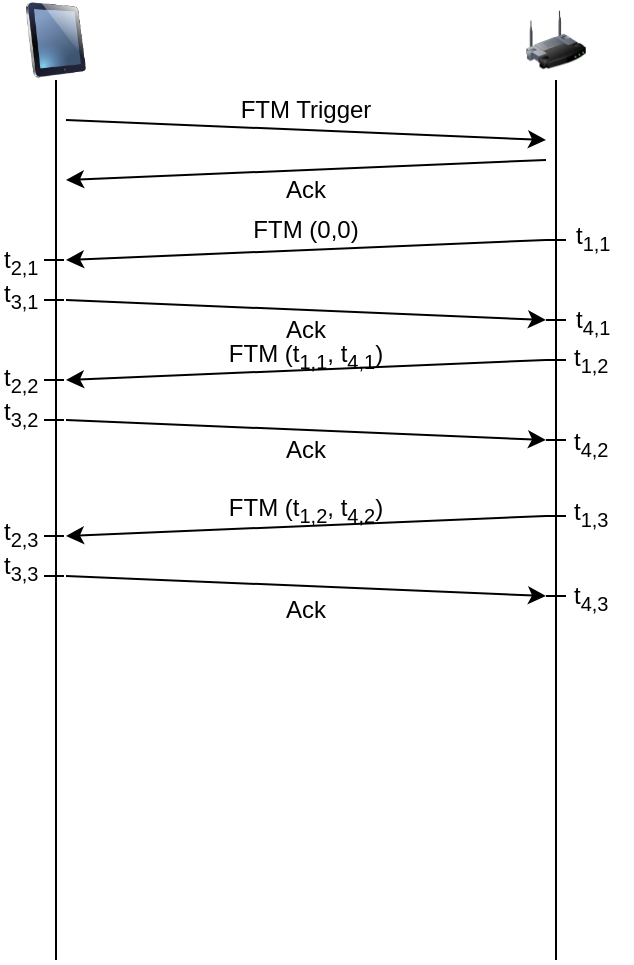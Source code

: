 <mxfile version="20.8.23" type="github">
  <diagram name="Seite-1" id="9ViWIDT8gAgbKJ_sBpU3">
    <mxGraphModel dx="574" dy="329" grid="1" gridSize="10" guides="1" tooltips="1" connect="1" arrows="1" fold="1" page="1" pageScale="1" pageWidth="500" pageHeight="120" math="0" shadow="0">
      <root>
        <mxCell id="0" />
        <mxCell id="1" parent="0" />
        <mxCell id="pHyKpYrZ_51T67C-TIFT-4" style="edgeStyle=orthogonalEdgeStyle;rounded=0;orthogonalLoop=1;jettySize=auto;html=1;endArrow=none;endFill=0;" edge="1" parent="1" source="pHyKpYrZ_51T67C-TIFT-2">
          <mxGeometry relative="1" as="geometry">
            <mxPoint x="95" y="500" as="targetPoint" />
          </mxGeometry>
        </mxCell>
        <mxCell id="pHyKpYrZ_51T67C-TIFT-2" value="" style="image;html=1;image=img/lib/clip_art/computers/iPad_128x128.png" vertex="1" parent="1">
          <mxGeometry x="80" y="20" width="30" height="40" as="geometry" />
        </mxCell>
        <mxCell id="pHyKpYrZ_51T67C-TIFT-7" style="edgeStyle=orthogonalEdgeStyle;rounded=0;orthogonalLoop=1;jettySize=auto;html=1;endArrow=none;endFill=0;" edge="1" parent="1" source="pHyKpYrZ_51T67C-TIFT-5">
          <mxGeometry relative="1" as="geometry">
            <mxPoint x="345" y="500" as="targetPoint" />
          </mxGeometry>
        </mxCell>
        <mxCell id="pHyKpYrZ_51T67C-TIFT-5" value="" style="image;html=1;image=img/lib/clip_art/networking/Wireless_Router_128x128.png" vertex="1" parent="1">
          <mxGeometry x="330" y="20" width="30" height="40" as="geometry" />
        </mxCell>
        <mxCell id="pHyKpYrZ_51T67C-TIFT-8" value="" style="endArrow=classic;html=1;rounded=0;" edge="1" parent="1">
          <mxGeometry width="50" height="50" relative="1" as="geometry">
            <mxPoint x="100" y="80" as="sourcePoint" />
            <mxPoint x="340" y="90" as="targetPoint" />
          </mxGeometry>
        </mxCell>
        <mxCell id="pHyKpYrZ_51T67C-TIFT-9" value="" style="endArrow=classic;html=1;rounded=0;" edge="1" parent="1">
          <mxGeometry width="50" height="50" relative="1" as="geometry">
            <mxPoint x="340" y="100" as="sourcePoint" />
            <mxPoint x="100" y="110" as="targetPoint" />
          </mxGeometry>
        </mxCell>
        <mxCell id="pHyKpYrZ_51T67C-TIFT-10" value="" style="endArrow=classic;html=1;rounded=0;" edge="1" parent="1">
          <mxGeometry width="50" height="50" relative="1" as="geometry">
            <mxPoint x="340" y="140" as="sourcePoint" />
            <mxPoint x="100" y="150" as="targetPoint" />
          </mxGeometry>
        </mxCell>
        <mxCell id="pHyKpYrZ_51T67C-TIFT-11" value="" style="endArrow=classic;html=1;rounded=0;" edge="1" parent="1">
          <mxGeometry width="50" height="50" relative="1" as="geometry">
            <mxPoint x="100" y="170" as="sourcePoint" />
            <mxPoint x="340" y="180" as="targetPoint" />
          </mxGeometry>
        </mxCell>
        <mxCell id="pHyKpYrZ_51T67C-TIFT-12" value="" style="endArrow=classic;html=1;rounded=0;" edge="1" parent="1">
          <mxGeometry width="50" height="50" relative="1" as="geometry">
            <mxPoint x="340" y="200" as="sourcePoint" />
            <mxPoint x="100" y="210" as="targetPoint" />
          </mxGeometry>
        </mxCell>
        <mxCell id="pHyKpYrZ_51T67C-TIFT-13" value="" style="endArrow=classic;html=1;rounded=0;" edge="1" parent="1">
          <mxGeometry width="50" height="50" relative="1" as="geometry">
            <mxPoint x="100" y="230" as="sourcePoint" />
            <mxPoint x="340" y="240" as="targetPoint" />
          </mxGeometry>
        </mxCell>
        <mxCell id="pHyKpYrZ_51T67C-TIFT-14" value="" style="endArrow=classic;html=1;rounded=0;" edge="1" parent="1">
          <mxGeometry width="50" height="50" relative="1" as="geometry">
            <mxPoint x="340" y="278" as="sourcePoint" />
            <mxPoint x="100" y="288" as="targetPoint" />
          </mxGeometry>
        </mxCell>
        <mxCell id="pHyKpYrZ_51T67C-TIFT-15" value="" style="endArrow=classic;html=1;rounded=0;" edge="1" parent="1">
          <mxGeometry width="50" height="50" relative="1" as="geometry">
            <mxPoint x="100" y="308" as="sourcePoint" />
            <mxPoint x="340" y="318" as="targetPoint" />
          </mxGeometry>
        </mxCell>
        <mxCell id="pHyKpYrZ_51T67C-TIFT-16" value="Ack" style="text;html=1;strokeColor=none;fillColor=none;align=center;verticalAlign=middle;whiteSpace=wrap;rounded=0;" vertex="1" parent="1">
          <mxGeometry x="190" y="100" width="60" height="30" as="geometry" />
        </mxCell>
        <mxCell id="pHyKpYrZ_51T67C-TIFT-17" value="Ack" style="text;html=1;strokeColor=none;fillColor=none;align=center;verticalAlign=middle;whiteSpace=wrap;rounded=0;" vertex="1" parent="1">
          <mxGeometry x="190" y="170" width="60" height="30" as="geometry" />
        </mxCell>
        <mxCell id="pHyKpYrZ_51T67C-TIFT-18" value="Ack" style="text;html=1;strokeColor=none;fillColor=none;align=center;verticalAlign=middle;whiteSpace=wrap;rounded=0;" vertex="1" parent="1">
          <mxGeometry x="190" y="230" width="60" height="30" as="geometry" />
        </mxCell>
        <mxCell id="pHyKpYrZ_51T67C-TIFT-19" value="Ack" style="text;html=1;strokeColor=none;fillColor=none;align=center;verticalAlign=middle;whiteSpace=wrap;rounded=0;" vertex="1" parent="1">
          <mxGeometry x="190" y="310" width="60" height="30" as="geometry" />
        </mxCell>
        <mxCell id="pHyKpYrZ_51T67C-TIFT-20" value="" style="endArrow=none;html=1;rounded=0;" edge="1" parent="1">
          <mxGeometry width="50" height="50" relative="1" as="geometry">
            <mxPoint x="340" y="180" as="sourcePoint" />
            <mxPoint x="350" y="180" as="targetPoint" />
          </mxGeometry>
        </mxCell>
        <mxCell id="pHyKpYrZ_51T67C-TIFT-21" value="" style="endArrow=none;html=1;rounded=0;" edge="1" parent="1">
          <mxGeometry width="50" height="50" relative="1" as="geometry">
            <mxPoint x="340" y="140" as="sourcePoint" />
            <mxPoint x="350" y="140" as="targetPoint" />
          </mxGeometry>
        </mxCell>
        <mxCell id="pHyKpYrZ_51T67C-TIFT-22" value="" style="endArrow=none;html=1;rounded=0;" edge="1" parent="1">
          <mxGeometry width="50" height="50" relative="1" as="geometry">
            <mxPoint x="340" y="240" as="sourcePoint" />
            <mxPoint x="350" y="240" as="targetPoint" />
          </mxGeometry>
        </mxCell>
        <mxCell id="pHyKpYrZ_51T67C-TIFT-23" value="" style="endArrow=none;html=1;rounded=0;" edge="1" parent="1">
          <mxGeometry width="50" height="50" relative="1" as="geometry">
            <mxPoint x="340" y="200" as="sourcePoint" />
            <mxPoint x="350" y="200" as="targetPoint" />
          </mxGeometry>
        </mxCell>
        <mxCell id="pHyKpYrZ_51T67C-TIFT-24" value="" style="endArrow=none;html=1;rounded=0;" edge="1" parent="1">
          <mxGeometry width="50" height="50" relative="1" as="geometry">
            <mxPoint x="340" y="318" as="sourcePoint" />
            <mxPoint x="350" y="318" as="targetPoint" />
          </mxGeometry>
        </mxCell>
        <mxCell id="pHyKpYrZ_51T67C-TIFT-25" value="" style="endArrow=none;html=1;rounded=0;" edge="1" parent="1">
          <mxGeometry width="50" height="50" relative="1" as="geometry">
            <mxPoint x="340" y="278" as="sourcePoint" />
            <mxPoint x="350" y="278" as="targetPoint" />
          </mxGeometry>
        </mxCell>
        <mxCell id="pHyKpYrZ_51T67C-TIFT-26" value="" style="endArrow=none;html=1;rounded=0;" edge="1" parent="1">
          <mxGeometry width="50" height="50" relative="1" as="geometry">
            <mxPoint x="89" y="150" as="sourcePoint" />
            <mxPoint x="99" y="150" as="targetPoint" />
          </mxGeometry>
        </mxCell>
        <mxCell id="pHyKpYrZ_51T67C-TIFT-27" value="" style="endArrow=none;html=1;rounded=0;" edge="1" parent="1">
          <mxGeometry width="50" height="50" relative="1" as="geometry">
            <mxPoint x="89" y="170" as="sourcePoint" />
            <mxPoint x="99" y="170" as="targetPoint" />
          </mxGeometry>
        </mxCell>
        <mxCell id="pHyKpYrZ_51T67C-TIFT-28" value="" style="endArrow=none;html=1;rounded=0;" edge="1" parent="1">
          <mxGeometry width="50" height="50" relative="1" as="geometry">
            <mxPoint x="89" y="210" as="sourcePoint" />
            <mxPoint x="99" y="210" as="targetPoint" />
          </mxGeometry>
        </mxCell>
        <mxCell id="pHyKpYrZ_51T67C-TIFT-29" value="" style="endArrow=none;html=1;rounded=0;" edge="1" parent="1">
          <mxGeometry width="50" height="50" relative="1" as="geometry">
            <mxPoint x="89" y="230" as="sourcePoint" />
            <mxPoint x="99" y="230" as="targetPoint" />
          </mxGeometry>
        </mxCell>
        <mxCell id="pHyKpYrZ_51T67C-TIFT-30" value="" style="endArrow=none;html=1;rounded=0;" edge="1" parent="1">
          <mxGeometry width="50" height="50" relative="1" as="geometry">
            <mxPoint x="89" y="288" as="sourcePoint" />
            <mxPoint x="99" y="288" as="targetPoint" />
          </mxGeometry>
        </mxCell>
        <mxCell id="pHyKpYrZ_51T67C-TIFT-31" value="" style="endArrow=none;html=1;rounded=0;" edge="1" parent="1">
          <mxGeometry width="50" height="50" relative="1" as="geometry">
            <mxPoint x="89" y="308" as="sourcePoint" />
            <mxPoint x="99" y="308" as="targetPoint" />
          </mxGeometry>
        </mxCell>
        <mxCell id="pHyKpYrZ_51T67C-TIFT-32" value="&lt;div align=&quot;left&quot;&gt;t&lt;sub&gt;1,1&lt;/sub&gt;&lt;/div&gt;" style="text;html=1;strokeColor=none;fillColor=none;align=left;verticalAlign=middle;whiteSpace=wrap;rounded=0;" vertex="1" parent="1">
          <mxGeometry x="353" y="124" width="30" height="30" as="geometry" />
        </mxCell>
        <mxCell id="pHyKpYrZ_51T67C-TIFT-33" value="&lt;div align=&quot;left&quot;&gt;t&lt;sub&gt;4,1&lt;/sub&gt;&lt;/div&gt;" style="text;html=1;strokeColor=none;fillColor=none;align=left;verticalAlign=middle;whiteSpace=wrap;rounded=0;" vertex="1" parent="1">
          <mxGeometry x="353" y="166" width="30" height="30" as="geometry" />
        </mxCell>
        <mxCell id="pHyKpYrZ_51T67C-TIFT-34" value="&lt;div align=&quot;left&quot;&gt;t&lt;sub&gt;1,2&lt;/sub&gt;&lt;/div&gt;" style="text;html=1;strokeColor=none;fillColor=none;align=left;verticalAlign=middle;whiteSpace=wrap;rounded=0;" vertex="1" parent="1">
          <mxGeometry x="352" y="185" width="30" height="30" as="geometry" />
        </mxCell>
        <mxCell id="pHyKpYrZ_51T67C-TIFT-35" value="&lt;div align=&quot;left&quot;&gt;t&lt;sub&gt;4,2&lt;/sub&gt;&lt;/div&gt;" style="text;html=1;strokeColor=none;fillColor=none;align=left;verticalAlign=middle;whiteSpace=wrap;rounded=0;" vertex="1" parent="1">
          <mxGeometry x="352" y="227" width="30" height="30" as="geometry" />
        </mxCell>
        <mxCell id="pHyKpYrZ_51T67C-TIFT-36" value="&lt;div align=&quot;left&quot;&gt;t&lt;sub&gt;1,3&lt;/sub&gt;&lt;/div&gt;" style="text;html=1;strokeColor=none;fillColor=none;align=left;verticalAlign=middle;whiteSpace=wrap;rounded=0;" vertex="1" parent="1">
          <mxGeometry x="352" y="262" width="30" height="30" as="geometry" />
        </mxCell>
        <mxCell id="pHyKpYrZ_51T67C-TIFT-37" value="&lt;div align=&quot;left&quot;&gt;t&lt;sub&gt;4,3&lt;/sub&gt;&lt;/div&gt;" style="text;html=1;strokeColor=none;fillColor=none;align=left;verticalAlign=middle;whiteSpace=wrap;rounded=0;" vertex="1" parent="1">
          <mxGeometry x="352" y="304" width="30" height="30" as="geometry" />
        </mxCell>
        <mxCell id="pHyKpYrZ_51T67C-TIFT-38" value="&lt;div align=&quot;left&quot;&gt;t&lt;sub&gt;2,1&lt;/sub&gt;&lt;/div&gt;" style="text;html=1;strokeColor=none;fillColor=none;align=left;verticalAlign=middle;whiteSpace=wrap;rounded=0;" vertex="1" parent="1">
          <mxGeometry x="67" y="136" width="30" height="30" as="geometry" />
        </mxCell>
        <mxCell id="pHyKpYrZ_51T67C-TIFT-39" value="&lt;div align=&quot;left&quot;&gt;t&lt;sub&gt;3,1&lt;/sub&gt;&lt;/div&gt;" style="text;html=1;strokeColor=none;fillColor=none;align=left;verticalAlign=middle;whiteSpace=wrap;rounded=0;" vertex="1" parent="1">
          <mxGeometry x="67" y="153" width="30" height="30" as="geometry" />
        </mxCell>
        <mxCell id="pHyKpYrZ_51T67C-TIFT-40" value="&lt;div align=&quot;left&quot;&gt;t&lt;sub&gt;2,2&lt;/sub&gt;&lt;/div&gt;" style="text;html=1;strokeColor=none;fillColor=none;align=left;verticalAlign=middle;whiteSpace=wrap;rounded=0;" vertex="1" parent="1">
          <mxGeometry x="67" y="195" width="30" height="30" as="geometry" />
        </mxCell>
        <mxCell id="pHyKpYrZ_51T67C-TIFT-41" value="&lt;div align=&quot;left&quot;&gt;t&lt;sub&gt;3,2&lt;/sub&gt;&lt;/div&gt;" style="text;html=1;strokeColor=none;fillColor=none;align=left;verticalAlign=middle;whiteSpace=wrap;rounded=0;" vertex="1" parent="1">
          <mxGeometry x="67" y="212" width="30" height="30" as="geometry" />
        </mxCell>
        <mxCell id="pHyKpYrZ_51T67C-TIFT-42" value="&lt;div align=&quot;left&quot;&gt;t&lt;sub&gt;2,3&lt;/sub&gt;&lt;/div&gt;" style="text;html=1;strokeColor=none;fillColor=none;align=left;verticalAlign=middle;whiteSpace=wrap;rounded=0;" vertex="1" parent="1">
          <mxGeometry x="67" y="272" width="30" height="30" as="geometry" />
        </mxCell>
        <mxCell id="pHyKpYrZ_51T67C-TIFT-43" value="&lt;div align=&quot;left&quot;&gt;t&lt;sub&gt;3,3&lt;/sub&gt;&lt;/div&gt;" style="text;html=1;strokeColor=none;fillColor=none;align=left;verticalAlign=middle;whiteSpace=wrap;rounded=0;" vertex="1" parent="1">
          <mxGeometry x="67" y="289" width="30" height="30" as="geometry" />
        </mxCell>
        <mxCell id="pHyKpYrZ_51T67C-TIFT-44" value="FTM Trigger" style="text;html=1;strokeColor=none;fillColor=none;align=center;verticalAlign=middle;whiteSpace=wrap;rounded=0;" vertex="1" parent="1">
          <mxGeometry x="175" y="60" width="90" height="30" as="geometry" />
        </mxCell>
        <mxCell id="pHyKpYrZ_51T67C-TIFT-45" value="FTM (0,0)" style="text;html=1;strokeColor=none;fillColor=none;align=center;verticalAlign=middle;whiteSpace=wrap;rounded=0;" vertex="1" parent="1">
          <mxGeometry x="175" y="120" width="90" height="30" as="geometry" />
        </mxCell>
        <mxCell id="pHyKpYrZ_51T67C-TIFT-46" value="FTM (t&lt;sub&gt;1,1&lt;/sub&gt;, t&lt;sub&gt;4,1&lt;/sub&gt;)" style="text;html=1;strokeColor=none;fillColor=none;align=center;verticalAlign=middle;whiteSpace=wrap;rounded=0;" vertex="1" parent="1">
          <mxGeometry x="175" y="183" width="90" height="30" as="geometry" />
        </mxCell>
        <mxCell id="pHyKpYrZ_51T67C-TIFT-47" value="FTM (t&lt;sub&gt;1,2&lt;/sub&gt;, t&lt;sub&gt;4,2&lt;/sub&gt;)" style="text;html=1;strokeColor=none;fillColor=none;align=center;verticalAlign=middle;whiteSpace=wrap;rounded=0;" vertex="1" parent="1">
          <mxGeometry x="175" y="260" width="90" height="30" as="geometry" />
        </mxCell>
      </root>
    </mxGraphModel>
  </diagram>
</mxfile>
